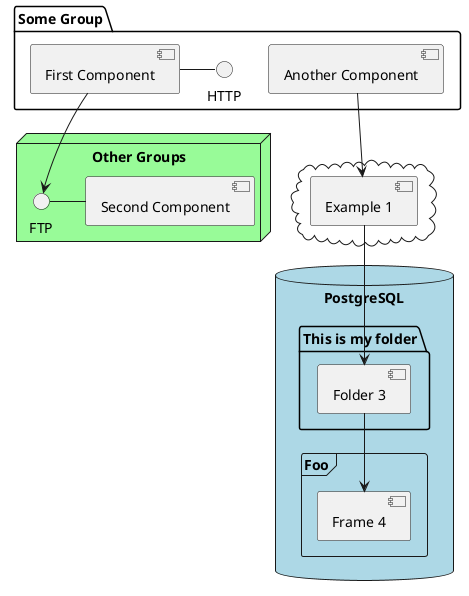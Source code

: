 @startuml

'More example available at https://plantuml.com/component-diagram

package "Some Group" {
  HTTP - [First Component]
  [Another Component]
}

node "Other Groups" #palegreen{
  FTP - [Second Component]
  [First Component] --> FTP
}

cloud {
  [Example 1]
}


database "PostgreSQL" #lightblue{
  folder "This is my folder" {
    [Folder 3]
  }
  frame "Foo" {
    [Frame 4]
  }
}


[Another Component] --> [Example 1]
[Example 1] --> [Folder 3]
[Folder 3] --> [Frame 4]

@enduml
